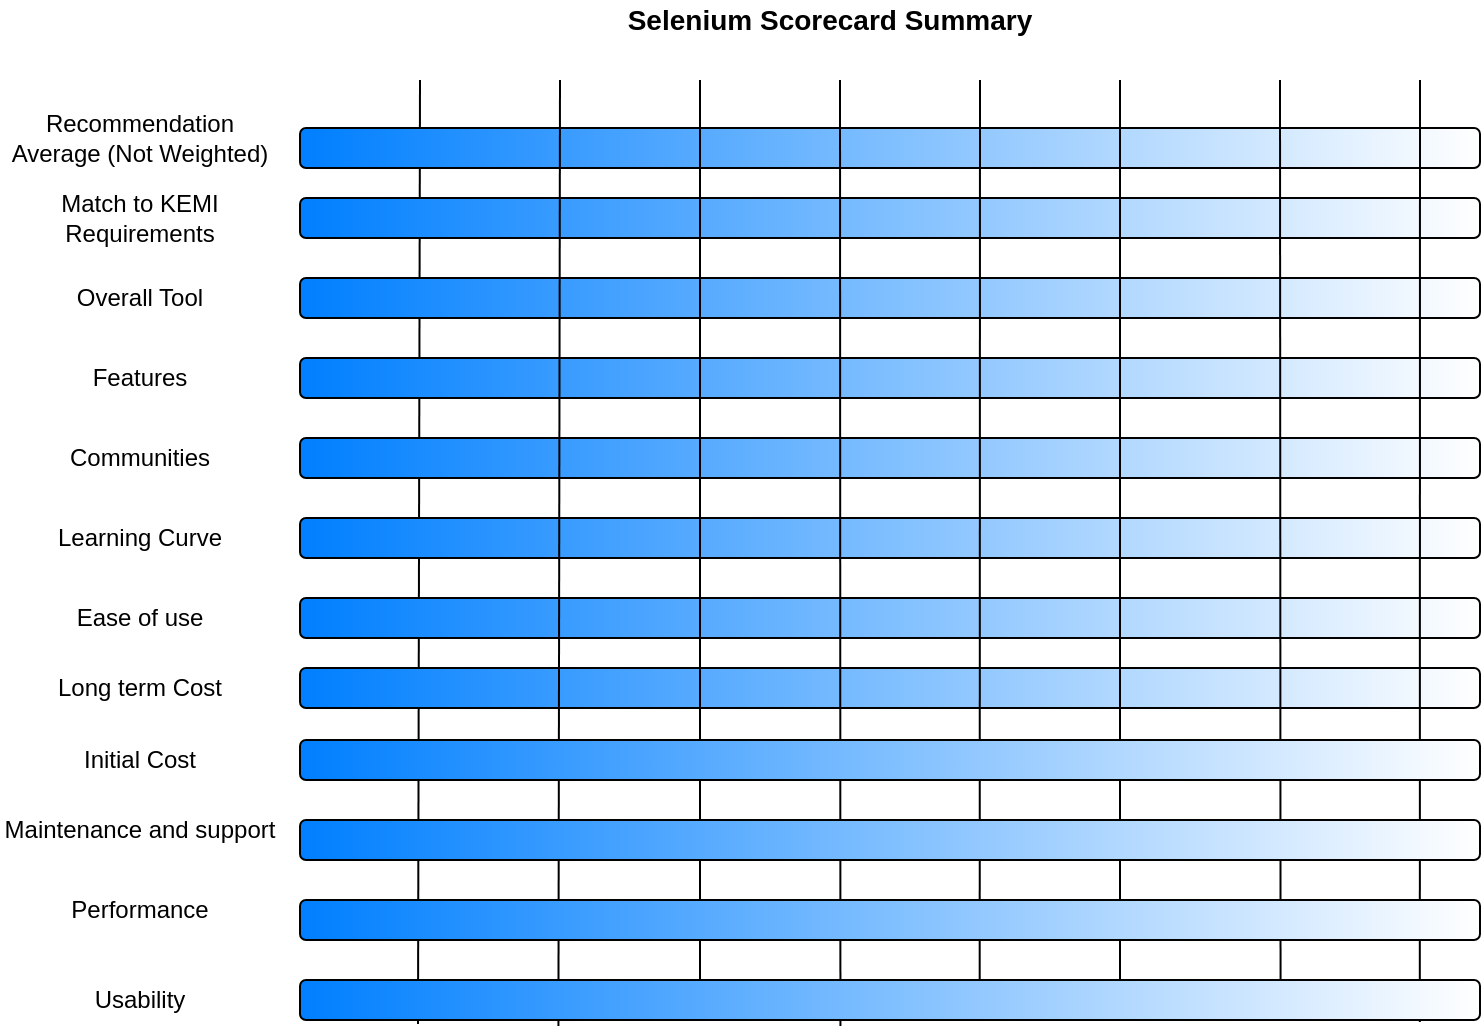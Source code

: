 <mxfile version="14.4.3" type="github">
  <diagram id="bIy43ELB404GCUYp_4l-" name="Page-1">
    <mxGraphModel dx="868" dy="450" grid="1" gridSize="10" guides="1" tooltips="1" connect="1" arrows="1" fold="1" page="1" pageScale="1" pageWidth="850" pageHeight="1100" math="0" shadow="0">
      <root>
        <mxCell id="0" />
        <mxCell id="1" parent="0" />
        <mxCell id="x30YPCIN9MbRx7GIg8Qw-1" value="" style="endArrow=none;html=1;exitX=0.1;exitY=1.1;exitDx=0;exitDy=0;exitPerimeter=0;" edge="1" parent="1" source="x30YPCIN9MbRx7GIg8Qw-32">
          <mxGeometry width="50" height="50" relative="1" as="geometry">
            <mxPoint x="220" y="390" as="sourcePoint" />
            <mxPoint x="220" y="60" as="targetPoint" />
          </mxGeometry>
        </mxCell>
        <mxCell id="x30YPCIN9MbRx7GIg8Qw-2" value="" style="rounded=1;whiteSpace=wrap;html=1;labelBackgroundColor=#ffffff;gradientDirection=west;gradientColor=#007FFF;" vertex="1" parent="1">
          <mxGeometry x="160" y="84" width="590" height="20" as="geometry" />
        </mxCell>
        <mxCell id="x30YPCIN9MbRx7GIg8Qw-3" value="Match to KEMI Requirements" style="text;html=1;strokeColor=none;fillColor=none;align=center;verticalAlign=middle;whiteSpace=wrap;rounded=0;labelBackgroundColor=#ffffff;" vertex="1" parent="1">
          <mxGeometry x="10" y="114" width="140" height="30" as="geometry" />
        </mxCell>
        <mxCell id="x30YPCIN9MbRx7GIg8Qw-4" value="Overall Tool" style="text;html=1;strokeColor=none;fillColor=none;align=center;verticalAlign=middle;whiteSpace=wrap;rounded=0;labelBackgroundColor=#ffffff;" vertex="1" parent="1">
          <mxGeometry x="10" y="154" width="140" height="30" as="geometry" />
        </mxCell>
        <mxCell id="x30YPCIN9MbRx7GIg8Qw-5" value="Communities" style="text;html=1;strokeColor=none;fillColor=none;align=center;verticalAlign=middle;whiteSpace=wrap;rounded=0;labelBackgroundColor=#ffffff;" vertex="1" parent="1">
          <mxGeometry x="10" y="234" width="140" height="30" as="geometry" />
        </mxCell>
        <mxCell id="x30YPCIN9MbRx7GIg8Qw-6" value="Features" style="text;html=1;strokeColor=none;fillColor=none;align=center;verticalAlign=middle;whiteSpace=wrap;rounded=0;labelBackgroundColor=#ffffff;" vertex="1" parent="1">
          <mxGeometry x="10" y="194" width="140" height="30" as="geometry" />
        </mxCell>
        <mxCell id="x30YPCIN9MbRx7GIg8Qw-7" value="Learning Curve" style="text;html=1;strokeColor=none;fillColor=none;align=center;verticalAlign=middle;whiteSpace=wrap;rounded=0;labelBackgroundColor=#ffffff;" vertex="1" parent="1">
          <mxGeometry x="10" y="274" width="140" height="30" as="geometry" />
        </mxCell>
        <mxCell id="x30YPCIN9MbRx7GIg8Qw-8" value="Long term Cost" style="text;html=1;strokeColor=none;fillColor=none;align=center;verticalAlign=middle;whiteSpace=wrap;rounded=0;labelBackgroundColor=#ffffff;" vertex="1" parent="1">
          <mxGeometry x="10" y="349" width="140" height="30" as="geometry" />
        </mxCell>
        <mxCell id="x30YPCIN9MbRx7GIg8Qw-9" value="Ease of use" style="text;html=1;strokeColor=none;fillColor=none;align=center;verticalAlign=middle;whiteSpace=wrap;rounded=0;labelBackgroundColor=#ffffff;" vertex="1" parent="1">
          <mxGeometry x="10" y="314" width="140" height="30" as="geometry" />
        </mxCell>
        <mxCell id="x30YPCIN9MbRx7GIg8Qw-10" value="Recommendation Average (Not Weighted)" style="text;html=1;strokeColor=none;fillColor=none;align=center;verticalAlign=middle;whiteSpace=wrap;rounded=0;labelBackgroundColor=#ffffff;" vertex="1" parent="1">
          <mxGeometry x="10" y="74" width="140" height="30" as="geometry" />
        </mxCell>
        <mxCell id="x30YPCIN9MbRx7GIg8Qw-11" value="" style="rounded=1;whiteSpace=wrap;html=1;labelBackgroundColor=#ffffff;gradientDirection=west;gradientColor=#007FFF;" vertex="1" parent="1">
          <mxGeometry x="160" y="119" width="590" height="20" as="geometry" />
        </mxCell>
        <mxCell id="x30YPCIN9MbRx7GIg8Qw-12" value="" style="rounded=1;whiteSpace=wrap;html=1;labelBackgroundColor=#ffffff;gradientDirection=west;gradientColor=#007FFF;" vertex="1" parent="1">
          <mxGeometry x="160" y="159" width="590" height="20" as="geometry" />
        </mxCell>
        <mxCell id="x30YPCIN9MbRx7GIg8Qw-13" value="" style="rounded=1;whiteSpace=wrap;html=1;labelBackgroundColor=#ffffff;gradientDirection=west;gradientColor=#007FFF;" vertex="1" parent="1">
          <mxGeometry x="160" y="199" width="590" height="20" as="geometry" />
        </mxCell>
        <mxCell id="x30YPCIN9MbRx7GIg8Qw-14" value="" style="rounded=1;whiteSpace=wrap;html=1;labelBackgroundColor=#ffffff;gradientDirection=west;gradientColor=#007FFF;" vertex="1" parent="1">
          <mxGeometry x="160" y="239" width="590" height="20" as="geometry" />
        </mxCell>
        <mxCell id="x30YPCIN9MbRx7GIg8Qw-15" value="" style="rounded=1;whiteSpace=wrap;html=1;labelBackgroundColor=#ffffff;gradientDirection=west;gradientColor=#007FFF;" vertex="1" parent="1">
          <mxGeometry x="160" y="279" width="590" height="20" as="geometry" />
        </mxCell>
        <mxCell id="x30YPCIN9MbRx7GIg8Qw-16" value="" style="rounded=1;whiteSpace=wrap;html=1;labelBackgroundColor=#ffffff;gradientDirection=west;gradientColor=#007FFF;" vertex="1" parent="1">
          <mxGeometry x="160" y="319" width="590" height="20" as="geometry" />
        </mxCell>
        <mxCell id="x30YPCIN9MbRx7GIg8Qw-17" value="" style="rounded=1;whiteSpace=wrap;html=1;labelBackgroundColor=#ffffff;gradientDirection=west;gradientColor=#007FFF;" vertex="1" parent="1">
          <mxGeometry x="160" y="354" width="590" height="20" as="geometry" />
        </mxCell>
        <mxCell id="x30YPCIN9MbRx7GIg8Qw-18" value="" style="endArrow=none;html=1;exitX=0.219;exitY=1.15;exitDx=0;exitDy=0;exitPerimeter=0;" edge="1" parent="1" source="x30YPCIN9MbRx7GIg8Qw-32">
          <mxGeometry width="50" height="50" relative="1" as="geometry">
            <mxPoint x="290" y="390" as="sourcePoint" />
            <mxPoint x="290" y="60" as="targetPoint" />
          </mxGeometry>
        </mxCell>
        <mxCell id="x30YPCIN9MbRx7GIg8Qw-19" value="" style="endArrow=none;html=1;" edge="1" parent="1">
          <mxGeometry width="50" height="50" relative="1" as="geometry">
            <mxPoint x="360" y="530" as="sourcePoint" />
            <mxPoint x="360" y="60" as="targetPoint" />
          </mxGeometry>
        </mxCell>
        <mxCell id="x30YPCIN9MbRx7GIg8Qw-20" value="" style="endArrow=none;html=1;exitX=0.458;exitY=1.15;exitDx=0;exitDy=0;exitPerimeter=0;" edge="1" parent="1" source="x30YPCIN9MbRx7GIg8Qw-32">
          <mxGeometry width="50" height="50" relative="1" as="geometry">
            <mxPoint x="430" y="540" as="sourcePoint" />
            <mxPoint x="430" y="60" as="targetPoint" />
          </mxGeometry>
        </mxCell>
        <mxCell id="x30YPCIN9MbRx7GIg8Qw-21" value="" style="endArrow=none;html=1;exitX=0.576;exitY=1;exitDx=0;exitDy=0;exitPerimeter=0;" edge="1" parent="1" source="x30YPCIN9MbRx7GIg8Qw-32">
          <mxGeometry width="50" height="50" relative="1" as="geometry">
            <mxPoint x="500" y="390" as="sourcePoint" />
            <mxPoint x="500" y="60" as="targetPoint" />
          </mxGeometry>
        </mxCell>
        <mxCell id="x30YPCIN9MbRx7GIg8Qw-22" value="" style="endArrow=none;html=1;" edge="1" parent="1">
          <mxGeometry width="50" height="50" relative="1" as="geometry">
            <mxPoint x="570" y="529" as="sourcePoint" />
            <mxPoint x="570" y="60" as="targetPoint" />
          </mxGeometry>
        </mxCell>
        <mxCell id="x30YPCIN9MbRx7GIg8Qw-23" value="" style="endArrow=none;html=1;exitX=0.831;exitY=1;exitDx=0;exitDy=0;exitPerimeter=0;" edge="1" parent="1" source="x30YPCIN9MbRx7GIg8Qw-32">
          <mxGeometry width="50" height="50" relative="1" as="geometry">
            <mxPoint x="650" y="390" as="sourcePoint" />
            <mxPoint x="650" y="60" as="targetPoint" />
          </mxGeometry>
        </mxCell>
        <mxCell id="x30YPCIN9MbRx7GIg8Qw-24" value="" style="endArrow=none;html=1;exitX=0.949;exitY=1.05;exitDx=0;exitDy=0;exitPerimeter=0;" edge="1" parent="1" source="x30YPCIN9MbRx7GIg8Qw-32">
          <mxGeometry width="50" height="50" relative="1" as="geometry">
            <mxPoint x="720" y="390" as="sourcePoint" />
            <mxPoint x="720" y="60" as="targetPoint" />
          </mxGeometry>
        </mxCell>
        <mxCell id="x30YPCIN9MbRx7GIg8Qw-25" value="Initial Cost" style="text;html=1;strokeColor=none;fillColor=none;align=center;verticalAlign=middle;whiteSpace=wrap;rounded=0;labelBackgroundColor=#ffffff;" vertex="1" parent="1">
          <mxGeometry x="10" y="385" width="140" height="30" as="geometry" />
        </mxCell>
        <mxCell id="x30YPCIN9MbRx7GIg8Qw-26" value="Maintenance and support" style="text;html=1;strokeColor=none;fillColor=none;align=center;verticalAlign=middle;whiteSpace=wrap;rounded=0;labelBackgroundColor=#ffffff;" vertex="1" parent="1">
          <mxGeometry x="10" y="420" width="140" height="30" as="geometry" />
        </mxCell>
        <mxCell id="x30YPCIN9MbRx7GIg8Qw-27" value="Performance" style="text;html=1;strokeColor=none;fillColor=none;align=center;verticalAlign=middle;whiteSpace=wrap;rounded=0;labelBackgroundColor=#ffffff;" vertex="1" parent="1">
          <mxGeometry x="10" y="460" width="140" height="30" as="geometry" />
        </mxCell>
        <mxCell id="x30YPCIN9MbRx7GIg8Qw-28" value="Usability" style="text;html=1;strokeColor=none;fillColor=none;align=center;verticalAlign=middle;whiteSpace=wrap;rounded=0;labelBackgroundColor=#ffffff;" vertex="1" parent="1">
          <mxGeometry x="10" y="505" width="140" height="30" as="geometry" />
        </mxCell>
        <mxCell id="x30YPCIN9MbRx7GIg8Qw-29" value="" style="rounded=1;whiteSpace=wrap;html=1;labelBackgroundColor=#ffffff;gradientDirection=west;gradientColor=#007FFF;" vertex="1" parent="1">
          <mxGeometry x="160" y="390" width="590" height="20" as="geometry" />
        </mxCell>
        <mxCell id="x30YPCIN9MbRx7GIg8Qw-30" value="" style="rounded=1;whiteSpace=wrap;html=1;labelBackgroundColor=#ffffff;gradientDirection=west;gradientColor=#007FFF;" vertex="1" parent="1">
          <mxGeometry x="160" y="430" width="590" height="20" as="geometry" />
        </mxCell>
        <mxCell id="x30YPCIN9MbRx7GIg8Qw-31" value="" style="rounded=1;whiteSpace=wrap;html=1;labelBackgroundColor=#ffffff;gradientDirection=west;gradientColor=#007FFF;" vertex="1" parent="1">
          <mxGeometry x="160" y="470" width="590" height="20" as="geometry" />
        </mxCell>
        <mxCell id="x30YPCIN9MbRx7GIg8Qw-32" value="" style="rounded=1;whiteSpace=wrap;html=1;labelBackgroundColor=#ffffff;gradientDirection=west;gradientColor=#007FFF;" vertex="1" parent="1">
          <mxGeometry x="160" y="510" width="590" height="20" as="geometry" />
        </mxCell>
        <mxCell id="x30YPCIN9MbRx7GIg8Qw-33" value="&lt;b&gt;&lt;font style=&quot;font-size: 14px&quot;&gt;Selenium Scorecard Summary&lt;/font&gt;&lt;/b&gt;" style="text;html=1;strokeColor=none;fillColor=none;align=center;verticalAlign=middle;whiteSpace=wrap;rounded=0;" vertex="1" parent="1">
          <mxGeometry x="320" y="20" width="210" height="20" as="geometry" />
        </mxCell>
      </root>
    </mxGraphModel>
  </diagram>
</mxfile>
